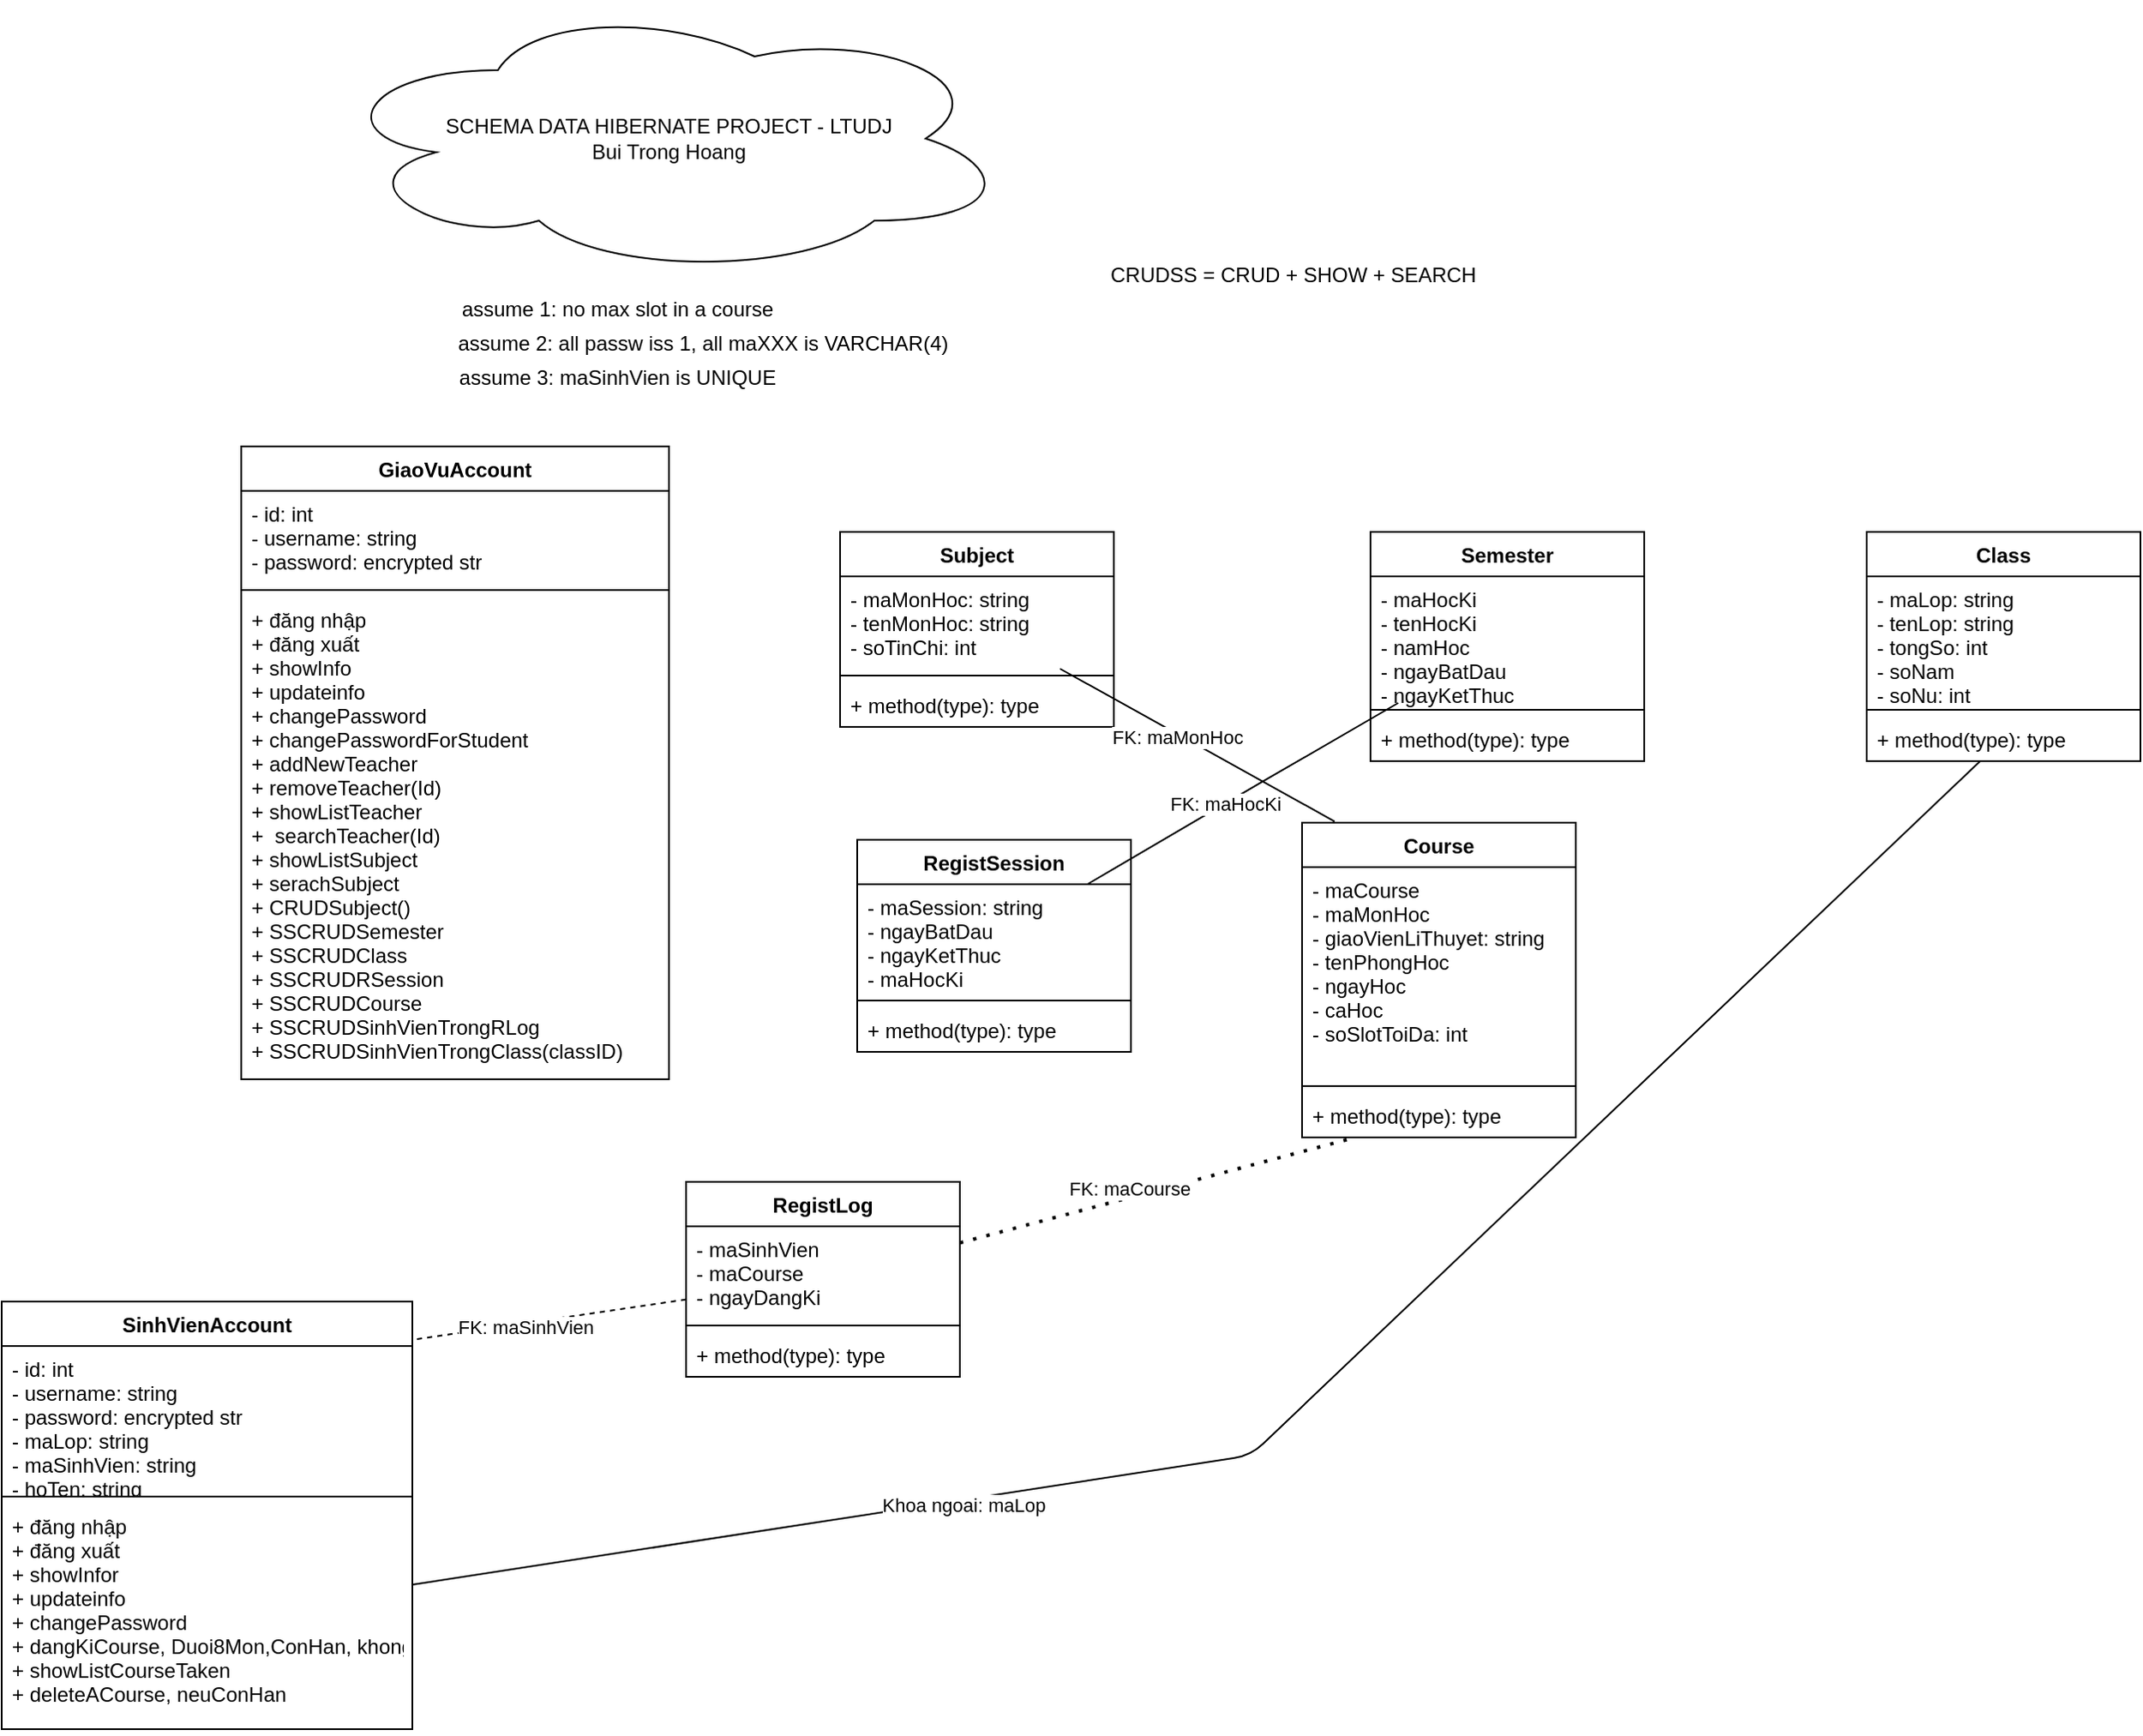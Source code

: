 <mxfile version="14.7.7" type="device"><diagram id="W1gF9stsDU77J6ZfvAu8" name="Page-1"><mxGraphModel dx="2277" dy="1829" grid="1" gridSize="10" guides="1" tooltips="1" connect="1" arrows="1" fold="1" page="1" pageScale="1" pageWidth="827" pageHeight="1169" math="0" shadow="0"><root><mxCell id="0"/><mxCell id="1" parent="0"/><mxCell id="h7F-tS-053BjkaiEIpA0-1" value="GiaoVuAccount" style="swimlane;fontStyle=1;align=center;verticalAlign=top;childLayout=stackLayout;horizontal=1;startSize=26;horizontalStack=0;resizeParent=1;resizeParentMax=0;resizeLast=0;collapsible=1;marginBottom=0;" parent="1" vertex="1"><mxGeometry x="-240" y="20" width="250" height="370" as="geometry"/></mxCell><mxCell id="h7F-tS-053BjkaiEIpA0-2" value="- id: int&#10;- username: string&#10;- password: encrypted str&#10;" style="text;strokeColor=none;fillColor=none;align=left;verticalAlign=top;spacingLeft=4;spacingRight=4;overflow=hidden;rotatable=0;points=[[0,0.5],[1,0.5]];portConstraint=eastwest;" parent="h7F-tS-053BjkaiEIpA0-1" vertex="1"><mxGeometry y="26" width="250" height="54" as="geometry"/></mxCell><mxCell id="h7F-tS-053BjkaiEIpA0-3" value="" style="line;strokeWidth=1;fillColor=none;align=left;verticalAlign=middle;spacingTop=-1;spacingLeft=3;spacingRight=3;rotatable=0;labelPosition=right;points=[];portConstraint=eastwest;" parent="h7F-tS-053BjkaiEIpA0-1" vertex="1"><mxGeometry y="80" width="250" height="8" as="geometry"/></mxCell><mxCell id="h7F-tS-053BjkaiEIpA0-4" value="+ đăng nhập&#10;+ đăng xuất&#10;+ showInfo&#10;+ updateinfo&#10;+ changePassword&#10;+ changePasswordForStudent&#10;+ addNewTeacher&#10;+ removeTeacher(Id)&#10;+ showListTeacher&#10;+  searchTeacher(Id)&#10;+ showListSubject&#10;+ serachSubject&#10;+ CRUDSubject()&#10;+ SSCRUDSemester&#10;+ SSCRUDClass&#10;+ SSCRUDRSession&#10;+ SSCRUDCourse&#10;+ SSCRUDSinhVienTrongRLog&#10;+ SSCRUDSinhVienTrongClass(classID)" style="text;strokeColor=none;fillColor=none;align=left;verticalAlign=top;spacingLeft=4;spacingRight=4;overflow=hidden;rotatable=0;points=[[0,0.5],[1,0.5]];portConstraint=eastwest;" parent="h7F-tS-053BjkaiEIpA0-1" vertex="1"><mxGeometry y="88" width="250" height="282" as="geometry"/></mxCell><mxCell id="h7F-tS-053BjkaiEIpA0-5" value="SinhVienAccount&#10;" style="swimlane;fontStyle=1;align=center;verticalAlign=top;childLayout=stackLayout;horizontal=1;startSize=26;horizontalStack=0;resizeParent=1;resizeParentMax=0;resizeLast=0;collapsible=1;marginBottom=0;" parent="1" vertex="1"><mxGeometry x="-380" y="520" width="240" height="250" as="geometry"/></mxCell><mxCell id="h7F-tS-053BjkaiEIpA0-6" value="- id: int&#10;- username: string&#10;- password: encrypted str&#10;- maLop: string&#10;- maSinhVien: string&#10;- hoTen: string&#10;" style="text;strokeColor=none;fillColor=none;align=left;verticalAlign=top;spacingLeft=4;spacingRight=4;overflow=hidden;rotatable=0;points=[[0,0.5],[1,0.5]];portConstraint=eastwest;" parent="h7F-tS-053BjkaiEIpA0-5" vertex="1"><mxGeometry y="26" width="240" height="84" as="geometry"/></mxCell><mxCell id="h7F-tS-053BjkaiEIpA0-7" value="" style="line;strokeWidth=1;fillColor=none;align=left;verticalAlign=middle;spacingTop=-1;spacingLeft=3;spacingRight=3;rotatable=0;labelPosition=right;points=[];portConstraint=eastwest;" parent="h7F-tS-053BjkaiEIpA0-5" vertex="1"><mxGeometry y="110" width="240" height="8" as="geometry"/></mxCell><mxCell id="h7F-tS-053BjkaiEIpA0-8" value="+ đăng nhập&#10;+ đăng xuất&#10;+ showInfor&#10;+ updateinfo&#10;+ changePassword&#10;+ dangKiCourse, Duoi8Mon,ConHan, khongTrungGio, conSlot (dki xong update slotHienTai&#10;+ showListCourseTaken&#10;+ deleteACourse, neuConHan" style="text;strokeColor=none;fillColor=none;align=left;verticalAlign=top;spacingLeft=4;spacingRight=4;overflow=hidden;rotatable=0;points=[[0,0.5],[1,0.5]];portConstraint=eastwest;" parent="h7F-tS-053BjkaiEIpA0-5" vertex="1"><mxGeometry y="118" width="240" height="132" as="geometry"/></mxCell><mxCell id="h7F-tS-053BjkaiEIpA0-9" value="Subject" style="swimlane;fontStyle=1;align=center;verticalAlign=top;childLayout=stackLayout;horizontal=1;startSize=26;horizontalStack=0;resizeParent=1;resizeParentMax=0;resizeLast=0;collapsible=1;marginBottom=0;" parent="1" vertex="1"><mxGeometry x="110" y="70" width="160" height="114" as="geometry"/></mxCell><mxCell id="h7F-tS-053BjkaiEIpA0-10" value="- maMonHoc: string&#10;- tenMonHoc: string&#10;- soTinChi: int" style="text;strokeColor=none;fillColor=none;align=left;verticalAlign=top;spacingLeft=4;spacingRight=4;overflow=hidden;rotatable=0;points=[[0,0.5],[1,0.5]];portConstraint=eastwest;" parent="h7F-tS-053BjkaiEIpA0-9" vertex="1"><mxGeometry y="26" width="160" height="54" as="geometry"/></mxCell><mxCell id="h7F-tS-053BjkaiEIpA0-11" value="" style="line;strokeWidth=1;fillColor=none;align=left;verticalAlign=middle;spacingTop=-1;spacingLeft=3;spacingRight=3;rotatable=0;labelPosition=right;points=[];portConstraint=eastwest;" parent="h7F-tS-053BjkaiEIpA0-9" vertex="1"><mxGeometry y="80" width="160" height="8" as="geometry"/></mxCell><mxCell id="h7F-tS-053BjkaiEIpA0-12" value="+ method(type): type" style="text;strokeColor=none;fillColor=none;align=left;verticalAlign=top;spacingLeft=4;spacingRight=4;overflow=hidden;rotatable=0;points=[[0,0.5],[1,0.5]];portConstraint=eastwest;" parent="h7F-tS-053BjkaiEIpA0-9" vertex="1"><mxGeometry y="88" width="160" height="26" as="geometry"/></mxCell><mxCell id="h7F-tS-053BjkaiEIpA0-14" value="Semester" style="swimlane;fontStyle=1;align=center;verticalAlign=top;childLayout=stackLayout;horizontal=1;startSize=26;horizontalStack=0;resizeParent=1;resizeParentMax=0;resizeLast=0;collapsible=1;marginBottom=0;" parent="1" vertex="1"><mxGeometry x="420" y="70" width="160" height="134" as="geometry"/></mxCell><mxCell id="h7F-tS-053BjkaiEIpA0-15" value="- maHocKi&#10;- tenHocKi&#10;- namHoc&#10;- ngayBatDau&#10;- ngayKetThuc&#10;" style="text;strokeColor=none;fillColor=none;align=left;verticalAlign=top;spacingLeft=4;spacingRight=4;overflow=hidden;rotatable=0;points=[[0,0.5],[1,0.5]];portConstraint=eastwest;" parent="h7F-tS-053BjkaiEIpA0-14" vertex="1"><mxGeometry y="26" width="160" height="74" as="geometry"/></mxCell><mxCell id="h7F-tS-053BjkaiEIpA0-16" value="" style="line;strokeWidth=1;fillColor=none;align=left;verticalAlign=middle;spacingTop=-1;spacingLeft=3;spacingRight=3;rotatable=0;labelPosition=right;points=[];portConstraint=eastwest;" parent="h7F-tS-053BjkaiEIpA0-14" vertex="1"><mxGeometry y="100" width="160" height="8" as="geometry"/></mxCell><mxCell id="h7F-tS-053BjkaiEIpA0-17" value="+ method(type): type" style="text;strokeColor=none;fillColor=none;align=left;verticalAlign=top;spacingLeft=4;spacingRight=4;overflow=hidden;rotatable=0;points=[[0,0.5],[1,0.5]];portConstraint=eastwest;" parent="h7F-tS-053BjkaiEIpA0-14" vertex="1"><mxGeometry y="108" width="160" height="26" as="geometry"/></mxCell><mxCell id="h7F-tS-053BjkaiEIpA0-18" value="Class" style="swimlane;fontStyle=1;align=center;verticalAlign=top;childLayout=stackLayout;horizontal=1;startSize=26;horizontalStack=0;resizeParent=1;resizeParentMax=0;resizeLast=0;collapsible=1;marginBottom=0;" parent="1" vertex="1"><mxGeometry x="710" y="70" width="160" height="134" as="geometry"/></mxCell><mxCell id="h7F-tS-053BjkaiEIpA0-19" value="- maLop: string&#10;- tenLop: string&#10;- tongSo: int&#10;- soNam&#10;- soNu: int" style="text;strokeColor=none;fillColor=none;align=left;verticalAlign=top;spacingLeft=4;spacingRight=4;overflow=hidden;rotatable=0;points=[[0,0.5],[1,0.5]];portConstraint=eastwest;" parent="h7F-tS-053BjkaiEIpA0-18" vertex="1"><mxGeometry y="26" width="160" height="74" as="geometry"/></mxCell><mxCell id="h7F-tS-053BjkaiEIpA0-20" value="" style="line;strokeWidth=1;fillColor=none;align=left;verticalAlign=middle;spacingTop=-1;spacingLeft=3;spacingRight=3;rotatable=0;labelPosition=right;points=[];portConstraint=eastwest;" parent="h7F-tS-053BjkaiEIpA0-18" vertex="1"><mxGeometry y="100" width="160" height="8" as="geometry"/></mxCell><mxCell id="h7F-tS-053BjkaiEIpA0-21" value="+ method(type): type" style="text;strokeColor=none;fillColor=none;align=left;verticalAlign=top;spacingLeft=4;spacingRight=4;overflow=hidden;rotatable=0;points=[[0,0.5],[1,0.5]];portConstraint=eastwest;" parent="h7F-tS-053BjkaiEIpA0-18" vertex="1"><mxGeometry y="108" width="160" height="26" as="geometry"/></mxCell><mxCell id="h7F-tS-053BjkaiEIpA0-22" value="RegistSession&#10;" style="swimlane;fontStyle=1;align=center;verticalAlign=top;childLayout=stackLayout;horizontal=1;startSize=26;horizontalStack=0;resizeParent=1;resizeParentMax=0;resizeLast=0;collapsible=1;marginBottom=0;" parent="1" vertex="1"><mxGeometry x="120" y="250" width="160" height="124" as="geometry"/></mxCell><mxCell id="h7F-tS-053BjkaiEIpA0-23" value="- maSession: string&#10;- ngayBatDau&#10;- ngayKetThuc&#10;- maHocKi" style="text;strokeColor=none;fillColor=none;align=left;verticalAlign=top;spacingLeft=4;spacingRight=4;overflow=hidden;rotatable=0;points=[[0,0.5],[1,0.5]];portConstraint=eastwest;" parent="h7F-tS-053BjkaiEIpA0-22" vertex="1"><mxGeometry y="26" width="160" height="64" as="geometry"/></mxCell><mxCell id="h7F-tS-053BjkaiEIpA0-24" value="" style="line;strokeWidth=1;fillColor=none;align=left;verticalAlign=middle;spacingTop=-1;spacingLeft=3;spacingRight=3;rotatable=0;labelPosition=right;points=[];portConstraint=eastwest;" parent="h7F-tS-053BjkaiEIpA0-22" vertex="1"><mxGeometry y="90" width="160" height="8" as="geometry"/></mxCell><mxCell id="h7F-tS-053BjkaiEIpA0-25" value="+ method(type): type" style="text;strokeColor=none;fillColor=none;align=left;verticalAlign=top;spacingLeft=4;spacingRight=4;overflow=hidden;rotatable=0;points=[[0,0.5],[1,0.5]];portConstraint=eastwest;" parent="h7F-tS-053BjkaiEIpA0-22" vertex="1"><mxGeometry y="98" width="160" height="26" as="geometry"/></mxCell><mxCell id="h7F-tS-053BjkaiEIpA0-26" value="Course" style="swimlane;fontStyle=1;align=center;verticalAlign=top;childLayout=stackLayout;horizontal=1;startSize=26;horizontalStack=0;resizeParent=1;resizeParentMax=0;resizeLast=0;collapsible=1;marginBottom=0;" parent="1" vertex="1"><mxGeometry x="380" y="240" width="160" height="184" as="geometry"/></mxCell><mxCell id="h7F-tS-053BjkaiEIpA0-27" value="- maCourse&#10;- maMonHoc&#10;- giaoVienLiThuyet: string&#10;- tenPhongHoc&#10;- ngayHoc&#10;- caHoc&#10;- soSlotToiDa: int" style="text;strokeColor=none;fillColor=none;align=left;verticalAlign=top;spacingLeft=4;spacingRight=4;overflow=hidden;rotatable=0;points=[[0,0.5],[1,0.5]];portConstraint=eastwest;" parent="h7F-tS-053BjkaiEIpA0-26" vertex="1"><mxGeometry y="26" width="160" height="124" as="geometry"/></mxCell><mxCell id="h7F-tS-053BjkaiEIpA0-28" value="" style="line;strokeWidth=1;fillColor=none;align=left;verticalAlign=middle;spacingTop=-1;spacingLeft=3;spacingRight=3;rotatable=0;labelPosition=right;points=[];portConstraint=eastwest;" parent="h7F-tS-053BjkaiEIpA0-26" vertex="1"><mxGeometry y="150" width="160" height="8" as="geometry"/></mxCell><mxCell id="h7F-tS-053BjkaiEIpA0-29" value="+ method(type): type" style="text;strokeColor=none;fillColor=none;align=left;verticalAlign=top;spacingLeft=4;spacingRight=4;overflow=hidden;rotatable=0;points=[[0,0.5],[1,0.5]];portConstraint=eastwest;" parent="h7F-tS-053BjkaiEIpA0-26" vertex="1"><mxGeometry y="158" width="160" height="26" as="geometry"/></mxCell><mxCell id="h7F-tS-053BjkaiEIpA0-30" value="RegistLog" style="swimlane;fontStyle=1;align=center;verticalAlign=top;childLayout=stackLayout;horizontal=1;startSize=26;horizontalStack=0;resizeParent=1;resizeParentMax=0;resizeLast=0;collapsible=1;marginBottom=0;" parent="1" vertex="1"><mxGeometry x="20" y="450" width="160" height="114" as="geometry"/></mxCell><mxCell id="h7F-tS-053BjkaiEIpA0-31" value="- maSinhVien&#10;- maCourse&#10;- ngayDangKi" style="text;strokeColor=none;fillColor=none;align=left;verticalAlign=top;spacingLeft=4;spacingRight=4;overflow=hidden;rotatable=0;points=[[0,0.5],[1,0.5]];portConstraint=eastwest;" parent="h7F-tS-053BjkaiEIpA0-30" vertex="1"><mxGeometry y="26" width="160" height="54" as="geometry"/></mxCell><mxCell id="h7F-tS-053BjkaiEIpA0-32" value="" style="line;strokeWidth=1;fillColor=none;align=left;verticalAlign=middle;spacingTop=-1;spacingLeft=3;spacingRight=3;rotatable=0;labelPosition=right;points=[];portConstraint=eastwest;" parent="h7F-tS-053BjkaiEIpA0-30" vertex="1"><mxGeometry y="80" width="160" height="8" as="geometry"/></mxCell><mxCell id="h7F-tS-053BjkaiEIpA0-33" value="+ method(type): type" style="text;strokeColor=none;fillColor=none;align=left;verticalAlign=top;spacingLeft=4;spacingRight=4;overflow=hidden;rotatable=0;points=[[0,0.5],[1,0.5]];portConstraint=eastwest;" parent="h7F-tS-053BjkaiEIpA0-30" vertex="1"><mxGeometry y="88" width="160" height="26" as="geometry"/></mxCell><mxCell id="h7F-tS-053BjkaiEIpA0-34" value="" style="endArrow=none;dashed=1;html=1;entryX=1.011;entryY=0.088;entryDx=0;entryDy=0;entryPerimeter=0;" parent="1" source="h7F-tS-053BjkaiEIpA0-30" target="h7F-tS-053BjkaiEIpA0-5" edge="1"><mxGeometry width="50" height="50" relative="1" as="geometry"><mxPoint x="-150" y="440" as="sourcePoint"/><mxPoint x="-100" y="390" as="targetPoint"/></mxGeometry></mxCell><mxCell id="h7F-tS-053BjkaiEIpA0-51" value="FK: maSinhVien" style="edgeLabel;html=1;align=center;verticalAlign=middle;resizable=0;points=[];" parent="h7F-tS-053BjkaiEIpA0-34" vertex="1" connectable="0"><mxGeometry x="0.205" y="2" relative="1" as="geometry"><mxPoint as="offset"/></mxGeometry></mxCell><mxCell id="h7F-tS-053BjkaiEIpA0-35" value="" style="endArrow=none;dashed=1;html=1;dashPattern=1 3;strokeWidth=2;" parent="1" source="h7F-tS-053BjkaiEIpA0-30" target="h7F-tS-053BjkaiEIpA0-29" edge="1"><mxGeometry width="50" height="50" relative="1" as="geometry"><mxPoint x="380" y="470" as="sourcePoint"/><mxPoint x="430" y="420" as="targetPoint"/></mxGeometry></mxCell><mxCell id="h7F-tS-053BjkaiEIpA0-52" value="FK: maCourse" style="edgeLabel;html=1;align=center;verticalAlign=middle;resizable=0;points=[];" parent="h7F-tS-053BjkaiEIpA0-35" vertex="1" connectable="0"><mxGeometry x="-0.133" y="5" relative="1" as="geometry"><mxPoint as="offset"/></mxGeometry></mxCell><mxCell id="h7F-tS-053BjkaiEIpA0-47" value="" style="endArrow=none;html=1;" parent="1" source="h7F-tS-053BjkaiEIpA0-8" target="h7F-tS-053BjkaiEIpA0-21" edge="1"><mxGeometry width="50" height="50" relative="1" as="geometry"><mxPoint x="50" y="650" as="sourcePoint"/><mxPoint x="100" y="600" as="targetPoint"/><Array as="points"><mxPoint x="350" y="610"/></Array></mxGeometry></mxCell><mxCell id="h7F-tS-053BjkaiEIpA0-48" value="Khoa ngoai: maLop" style="edgeLabel;html=1;align=center;verticalAlign=middle;resizable=0;points=[];" parent="h7F-tS-053BjkaiEIpA0-47" vertex="1" connectable="0"><mxGeometry x="-0.401" y="-3" relative="1" as="geometry"><mxPoint as="offset"/></mxGeometry></mxCell><mxCell id="h7F-tS-053BjkaiEIpA0-49" value="" style="endArrow=none;html=1;" parent="1" source="h7F-tS-053BjkaiEIpA0-23" target="h7F-tS-053BjkaiEIpA0-15" edge="1"><mxGeometry width="50" height="50" relative="1" as="geometry"><mxPoint x="330" y="290" as="sourcePoint"/><mxPoint x="380" y="240" as="targetPoint"/><Array as="points"><mxPoint x="350" y="220"/></Array></mxGeometry></mxCell><mxCell id="h7F-tS-053BjkaiEIpA0-50" value="FK: maHocKi" style="edgeLabel;html=1;align=center;verticalAlign=middle;resizable=0;points=[];" parent="h7F-tS-053BjkaiEIpA0-49" vertex="1" connectable="0"><mxGeometry x="-0.114" relative="1" as="geometry"><mxPoint as="offset"/></mxGeometry></mxCell><mxCell id="h7F-tS-053BjkaiEIpA0-54" value="SCHEMA DATA HIBERNATE PROJECT - LTUDJ&lt;br&gt;Bui Trong Hoang" style="ellipse;shape=cloud;whiteSpace=wrap;html=1;" parent="1" vertex="1"><mxGeometry x="-190" y="-240" width="400" height="160" as="geometry"/></mxCell><mxCell id="h7F-tS-053BjkaiEIpA0-55" value="assume 1: no max slot in a course" style="text;html=1;strokeColor=none;fillColor=none;align=center;verticalAlign=middle;whiteSpace=wrap;rounded=0;" parent="1" vertex="1"><mxGeometry x="-120" y="-70" width="200" height="20" as="geometry"/></mxCell><mxCell id="h7F-tS-053BjkaiEIpA0-57" value="" style="endArrow=none;html=1;entryX=0.119;entryY=-0.004;entryDx=0;entryDy=0;entryPerimeter=0;" parent="1" source="h7F-tS-053BjkaiEIpA0-10" target="h7F-tS-053BjkaiEIpA0-26" edge="1"><mxGeometry width="50" height="50" relative="1" as="geometry"><mxPoint x="290" y="160" as="sourcePoint"/><mxPoint x="340" y="110" as="targetPoint"/></mxGeometry></mxCell><mxCell id="h7F-tS-053BjkaiEIpA0-58" value="FK: maMonHoc" style="edgeLabel;html=1;align=center;verticalAlign=middle;resizable=0;points=[];" parent="h7F-tS-053BjkaiEIpA0-57" vertex="1" connectable="0"><mxGeometry x="-0.137" y="-2" relative="1" as="geometry"><mxPoint as="offset"/></mxGeometry></mxCell><mxCell id="QXxfMkPpvHQ4MdV5H0Pw-1" value="assume 2: all passw iss 1, all maXXX is VARCHAR(4)" style="text;html=1;strokeColor=none;fillColor=none;align=center;verticalAlign=middle;whiteSpace=wrap;rounded=0;" vertex="1" parent="1"><mxGeometry x="-130" y="-50" width="320" height="20" as="geometry"/></mxCell><mxCell id="QXxfMkPpvHQ4MdV5H0Pw-2" value="CRUDSS = CRUD + SHOW + SEARCH" style="text;html=1;strokeColor=none;fillColor=none;align=center;verticalAlign=middle;whiteSpace=wrap;rounded=0;" vertex="1" parent="1"><mxGeometry x="260" y="-90" width="230" height="20" as="geometry"/></mxCell><mxCell id="QXxfMkPpvHQ4MdV5H0Pw-3" value="assume 3: maSinhVien is UNIQUE" style="text;html=1;strokeColor=none;fillColor=none;align=center;verticalAlign=middle;whiteSpace=wrap;rounded=0;" vertex="1" parent="1"><mxGeometry x="-160" y="-30" width="280" height="20" as="geometry"/></mxCell></root></mxGraphModel></diagram></mxfile>
